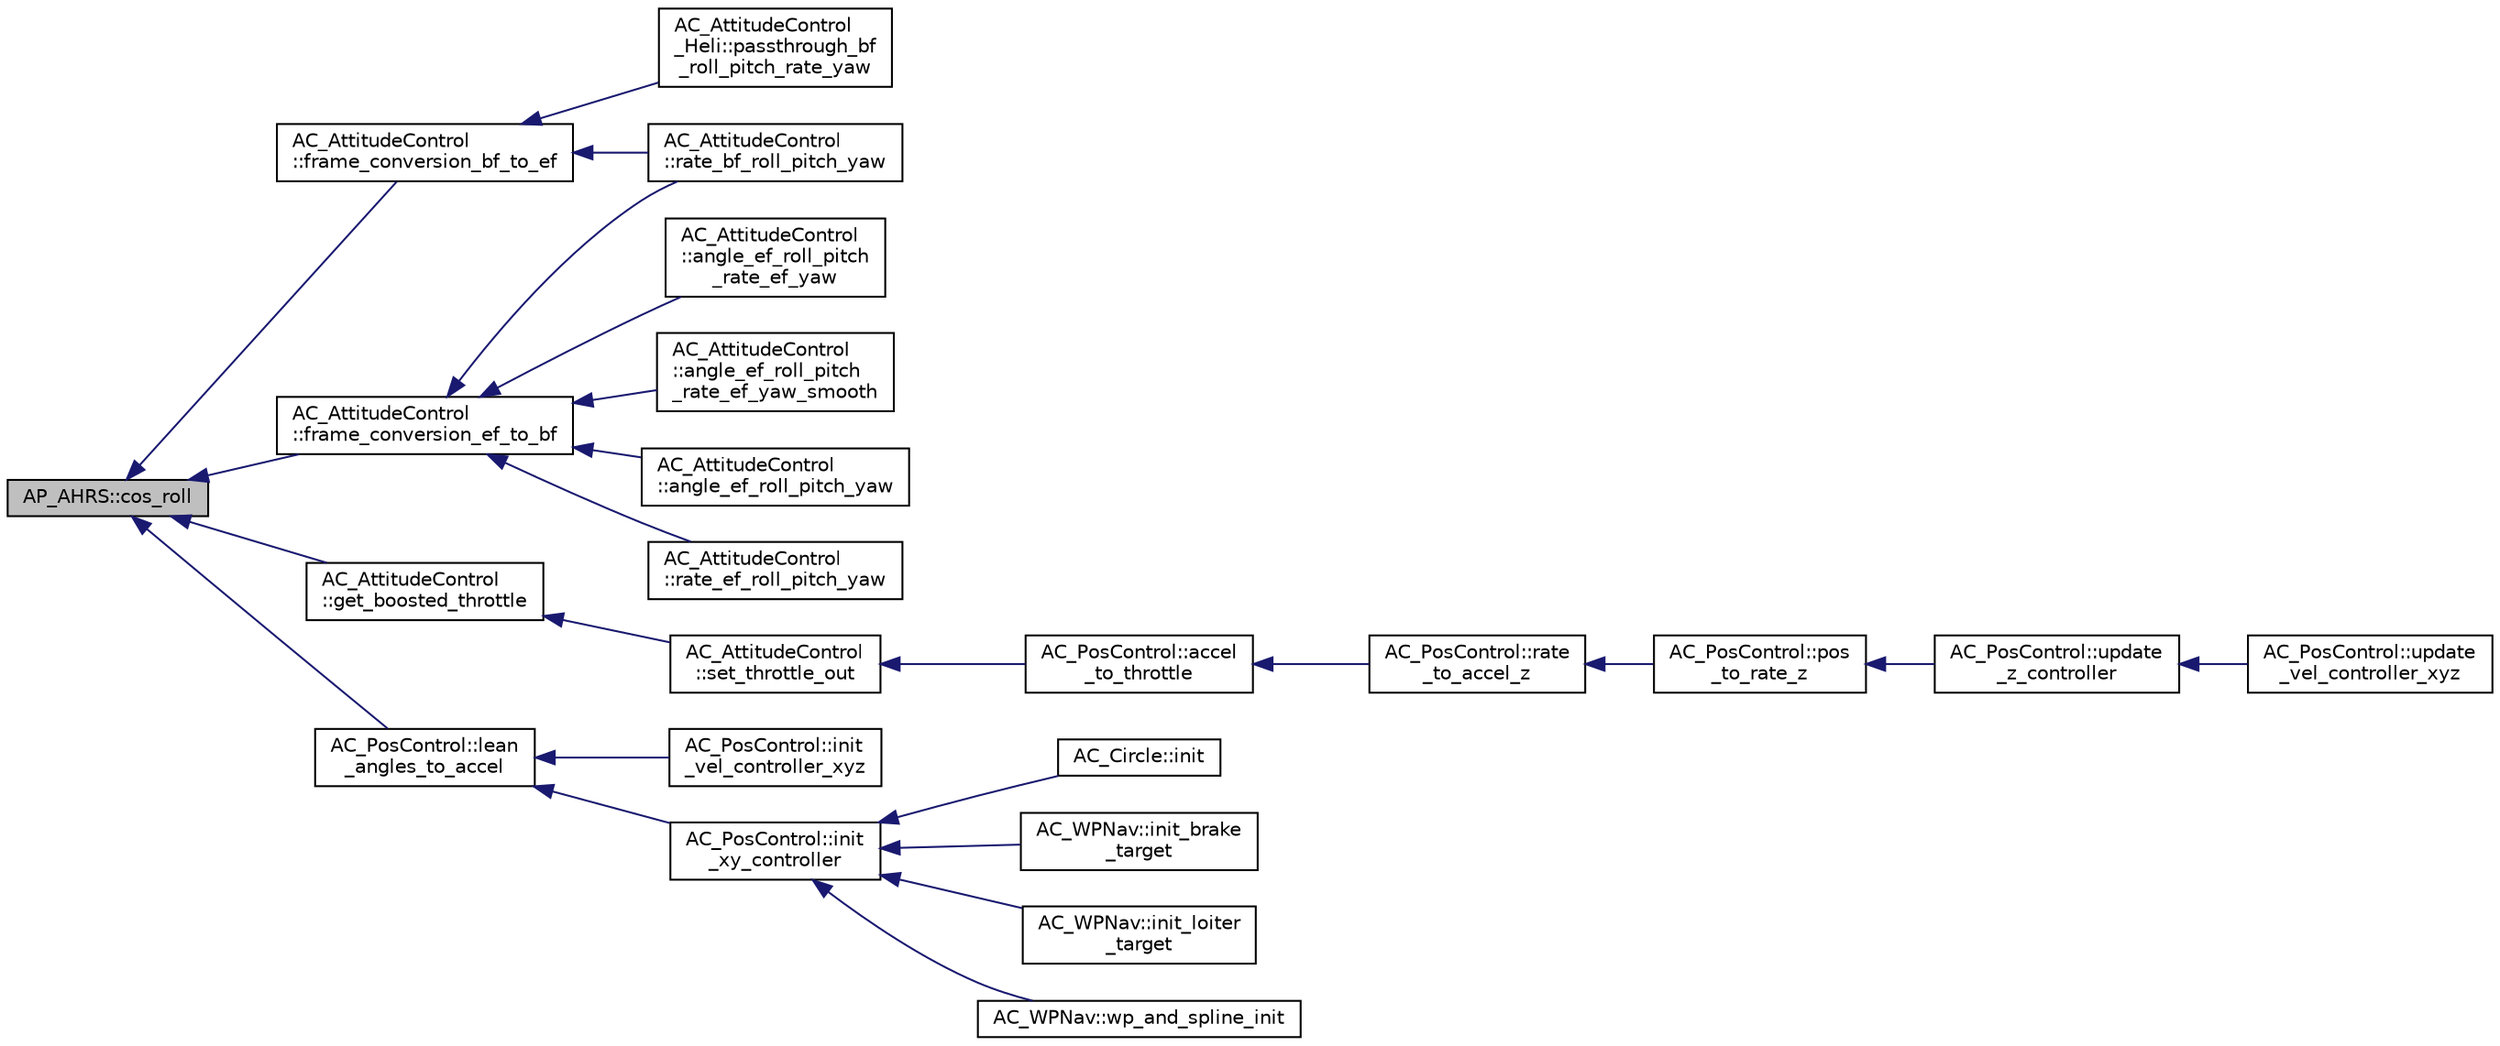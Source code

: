digraph "AP_AHRS::cos_roll"
{
 // INTERACTIVE_SVG=YES
  edge [fontname="Helvetica",fontsize="10",labelfontname="Helvetica",labelfontsize="10"];
  node [fontname="Helvetica",fontsize="10",shape=record];
  rankdir="LR";
  Node1 [label="AP_AHRS::cos_roll",height=0.2,width=0.4,color="black", fillcolor="grey75", style="filled" fontcolor="black"];
  Node1 -> Node2 [dir="back",color="midnightblue",fontsize="10",style="solid",fontname="Helvetica"];
  Node2 [label="AC_AttitudeControl\l::frame_conversion_bf_to_ef",height=0.2,width=0.4,color="black", fillcolor="white", style="filled",URL="$classAC__AttitudeControl.html#aaf361db790682e5ab8d1077cddfaebf0"];
  Node2 -> Node3 [dir="back",color="midnightblue",fontsize="10",style="solid",fontname="Helvetica"];
  Node3 [label="AC_AttitudeControl\l_Heli::passthrough_bf\l_roll_pitch_rate_yaw",height=0.2,width=0.4,color="black", fillcolor="white", style="filled",URL="$classAC__AttitudeControl__Heli.html#adcf61fba6788547660fa2237e46a459e"];
  Node2 -> Node4 [dir="back",color="midnightblue",fontsize="10",style="solid",fontname="Helvetica"];
  Node4 [label="AC_AttitudeControl\l::rate_bf_roll_pitch_yaw",height=0.2,width=0.4,color="black", fillcolor="white", style="filled",URL="$classAC__AttitudeControl.html#a716b26f41dfc5cf956b360affd045946"];
  Node1 -> Node5 [dir="back",color="midnightblue",fontsize="10",style="solid",fontname="Helvetica"];
  Node5 [label="AC_AttitudeControl\l::frame_conversion_ef_to_bf",height=0.2,width=0.4,color="black", fillcolor="white", style="filled",URL="$classAC__AttitudeControl.html#a77b57ff5b579c859e590e3fcd04466b5"];
  Node5 -> Node6 [dir="back",color="midnightblue",fontsize="10",style="solid",fontname="Helvetica"];
  Node6 [label="AC_AttitudeControl\l::angle_ef_roll_pitch\l_rate_ef_yaw",height=0.2,width=0.4,color="black", fillcolor="white", style="filled",URL="$classAC__AttitudeControl.html#a7f3ea9078e44d94c66da20f5e1f12612"];
  Node5 -> Node7 [dir="back",color="midnightblue",fontsize="10",style="solid",fontname="Helvetica"];
  Node7 [label="AC_AttitudeControl\l::angle_ef_roll_pitch\l_rate_ef_yaw_smooth",height=0.2,width=0.4,color="black", fillcolor="white", style="filled",URL="$classAC__AttitudeControl.html#afbe614d708bc9de386fda48ee3c65069"];
  Node5 -> Node8 [dir="back",color="midnightblue",fontsize="10",style="solid",fontname="Helvetica"];
  Node8 [label="AC_AttitudeControl\l::angle_ef_roll_pitch_yaw",height=0.2,width=0.4,color="black", fillcolor="white", style="filled",URL="$classAC__AttitudeControl.html#a436fd54f740d502a04b86f5b8a25bb42"];
  Node5 -> Node4 [dir="back",color="midnightblue",fontsize="10",style="solid",fontname="Helvetica"];
  Node5 -> Node9 [dir="back",color="midnightblue",fontsize="10",style="solid",fontname="Helvetica"];
  Node9 [label="AC_AttitudeControl\l::rate_ef_roll_pitch_yaw",height=0.2,width=0.4,color="black", fillcolor="white", style="filled",URL="$classAC__AttitudeControl.html#a2f434d94c7265c3e09c0c7555ec92efb"];
  Node1 -> Node10 [dir="back",color="midnightblue",fontsize="10",style="solid",fontname="Helvetica"];
  Node10 [label="AC_AttitudeControl\l::get_boosted_throttle",height=0.2,width=0.4,color="black", fillcolor="white", style="filled",URL="$classAC__AttitudeControl.html#a4dee69675bd87c19f2d1152209611678"];
  Node10 -> Node11 [dir="back",color="midnightblue",fontsize="10",style="solid",fontname="Helvetica"];
  Node11 [label="AC_AttitudeControl\l::set_throttle_out",height=0.2,width=0.4,color="black", fillcolor="white", style="filled",URL="$classAC__AttitudeControl.html#a3fc1abbb95b012486da0687e611652f2"];
  Node11 -> Node12 [dir="back",color="midnightblue",fontsize="10",style="solid",fontname="Helvetica"];
  Node12 [label="AC_PosControl::accel\l_to_throttle",height=0.2,width=0.4,color="black", fillcolor="white", style="filled",URL="$classAC__PosControl.html#a326002cec926ea659f8c06273c09513c"];
  Node12 -> Node13 [dir="back",color="midnightblue",fontsize="10",style="solid",fontname="Helvetica"];
  Node13 [label="AC_PosControl::rate\l_to_accel_z",height=0.2,width=0.4,color="black", fillcolor="white", style="filled",URL="$classAC__PosControl.html#a7f2e50bce46c82e024fb47a288b2ffb2"];
  Node13 -> Node14 [dir="back",color="midnightblue",fontsize="10",style="solid",fontname="Helvetica"];
  Node14 [label="AC_PosControl::pos\l_to_rate_z",height=0.2,width=0.4,color="black", fillcolor="white", style="filled",URL="$classAC__PosControl.html#adaf1679fb65c1bef02180409dcd96cad"];
  Node14 -> Node15 [dir="back",color="midnightblue",fontsize="10",style="solid",fontname="Helvetica"];
  Node15 [label="AC_PosControl::update\l_z_controller",height=0.2,width=0.4,color="black", fillcolor="white", style="filled",URL="$classAC__PosControl.html#af9c555a3b07ea1420ea28e7333379941",tooltip="update_z_controller - fly to altitude in cm above home "];
  Node15 -> Node16 [dir="back",color="midnightblue",fontsize="10",style="solid",fontname="Helvetica"];
  Node16 [label="AC_PosControl::update\l_vel_controller_xyz",height=0.2,width=0.4,color="black", fillcolor="white", style="filled",URL="$classAC__PosControl.html#ad89eec74ef77005f3f5c449da98ad12c"];
  Node1 -> Node17 [dir="back",color="midnightblue",fontsize="10",style="solid",fontname="Helvetica"];
  Node17 [label="AC_PosControl::lean\l_angles_to_accel",height=0.2,width=0.4,color="black", fillcolor="white", style="filled",URL="$classAC__PosControl.html#a146634dd74332c97600e933213a75d5a"];
  Node17 -> Node18 [dir="back",color="midnightblue",fontsize="10",style="solid",fontname="Helvetica"];
  Node18 [label="AC_PosControl::init\l_vel_controller_xyz",height=0.2,width=0.4,color="black", fillcolor="white", style="filled",URL="$classAC__PosControl.html#ae2897de0075f8f8aaa94eb7e8cad100b",tooltip="xyz velocity controller "];
  Node17 -> Node19 [dir="back",color="midnightblue",fontsize="10",style="solid",fontname="Helvetica"];
  Node19 [label="AC_PosControl::init\l_xy_controller",height=0.2,width=0.4,color="black", fillcolor="white", style="filled",URL="$classAC__PosControl.html#ae1676c283b03793693b7c94cecdcd0b2"];
  Node19 -> Node20 [dir="back",color="midnightblue",fontsize="10",style="solid",fontname="Helvetica"];
  Node20 [label="AC_Circle::init",height=0.2,width=0.4,color="black", fillcolor="white", style="filled",URL="$classAC__Circle.html#aeecf8efd6d546820ee831e749935df8b"];
  Node19 -> Node21 [dir="back",color="midnightblue",fontsize="10",style="solid",fontname="Helvetica"];
  Node21 [label="AC_WPNav::init_brake\l_target",height=0.2,width=0.4,color="black", fillcolor="white", style="filled",URL="$classAC__WPNav.html#a2ed86e41fc51c2ea822711ea95d055f0",tooltip="init_brake_target - initializes stop position from current position and velocity "];
  Node19 -> Node22 [dir="back",color="midnightblue",fontsize="10",style="solid",fontname="Helvetica"];
  Node22 [label="AC_WPNav::init_loiter\l_target",height=0.2,width=0.4,color="black", fillcolor="white", style="filled",URL="$classAC__WPNav.html#a3bd3abac616805d338d31255d76e978e",tooltip="init_loiter_target in cm from home "];
  Node19 -> Node23 [dir="back",color="midnightblue",fontsize="10",style="solid",fontname="Helvetica"];
  Node23 [label="AC_WPNav::wp_and_spline_init",height=0.2,width=0.4,color="black", fillcolor="white", style="filled",URL="$classAC__WPNav.html#a47964df8ebcc78bb101f328a23187e65"];
}

